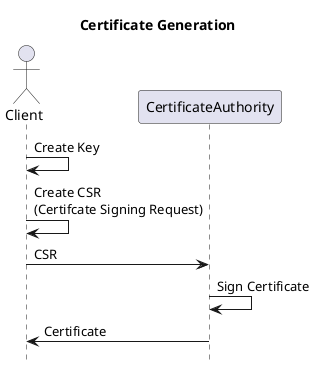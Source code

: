 @startuml
title Certificate Generation
hide footbox

actor Client as c
participant CertificateAuthority as ca

c -> c: Create Key
c -> c: Create CSR\n(Certifcate Signing Request)
c -> ca: CSR
ca -> ca: Sign Certificate
ca -> c: Certificate

@enduml
